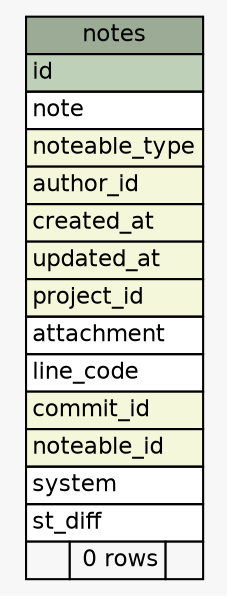 // dot 2.38.0 on Mac OS X 10.9.4
// SchemaSpy rev 590
digraph "notes" {
  graph [
    rankdir="RL"
    bgcolor="#f7f7f7"
    nodesep="0.18"
    ranksep="0.46"
    fontname="Helvetica"
    fontsize="11"
  ];
  node [
    fontname="Helvetica"
    fontsize="11"
    shape="plaintext"
  ];
  edge [
    arrowsize="0.8"
  ];
  "notes" [
    label=<
    <TABLE BORDER="0" CELLBORDER="1" CELLSPACING="0" BGCOLOR="#ffffff">
      <TR><TD COLSPAN="3" BGCOLOR="#9bab96" ALIGN="CENTER">notes</TD></TR>
      <TR><TD PORT="id" COLSPAN="3" BGCOLOR="#bed1b8" ALIGN="LEFT">id</TD></TR>
      <TR><TD PORT="note" COLSPAN="3" ALIGN="LEFT">note</TD></TR>
      <TR><TD PORT="noteable_type" COLSPAN="3" BGCOLOR="#f4f7da" ALIGN="LEFT">noteable_type</TD></TR>
      <TR><TD PORT="author_id" COLSPAN="3" BGCOLOR="#f4f7da" ALIGN="LEFT">author_id</TD></TR>
      <TR><TD PORT="created_at" COLSPAN="3" BGCOLOR="#f4f7da" ALIGN="LEFT">created_at</TD></TR>
      <TR><TD PORT="updated_at" COLSPAN="3" BGCOLOR="#f4f7da" ALIGN="LEFT">updated_at</TD></TR>
      <TR><TD PORT="project_id" COLSPAN="3" BGCOLOR="#f4f7da" ALIGN="LEFT">project_id</TD></TR>
      <TR><TD PORT="attachment" COLSPAN="3" ALIGN="LEFT">attachment</TD></TR>
      <TR><TD PORT="line_code" COLSPAN="3" ALIGN="LEFT">line_code</TD></TR>
      <TR><TD PORT="commit_id" COLSPAN="3" BGCOLOR="#f4f7da" ALIGN="LEFT">commit_id</TD></TR>
      <TR><TD PORT="noteable_id" COLSPAN="3" BGCOLOR="#f4f7da" ALIGN="LEFT">noteable_id</TD></TR>
      <TR><TD PORT="system" COLSPAN="3" ALIGN="LEFT">system</TD></TR>
      <TR><TD PORT="st_diff" COLSPAN="3" ALIGN="LEFT">st_diff</TD></TR>
      <TR><TD ALIGN="LEFT" BGCOLOR="#f7f7f7">  </TD><TD ALIGN="RIGHT" BGCOLOR="#f7f7f7">0 rows</TD><TD ALIGN="RIGHT" BGCOLOR="#f7f7f7">  </TD></TR>
    </TABLE>>
    URL="tables/notes.html"
    tooltip="notes"
  ];
}
